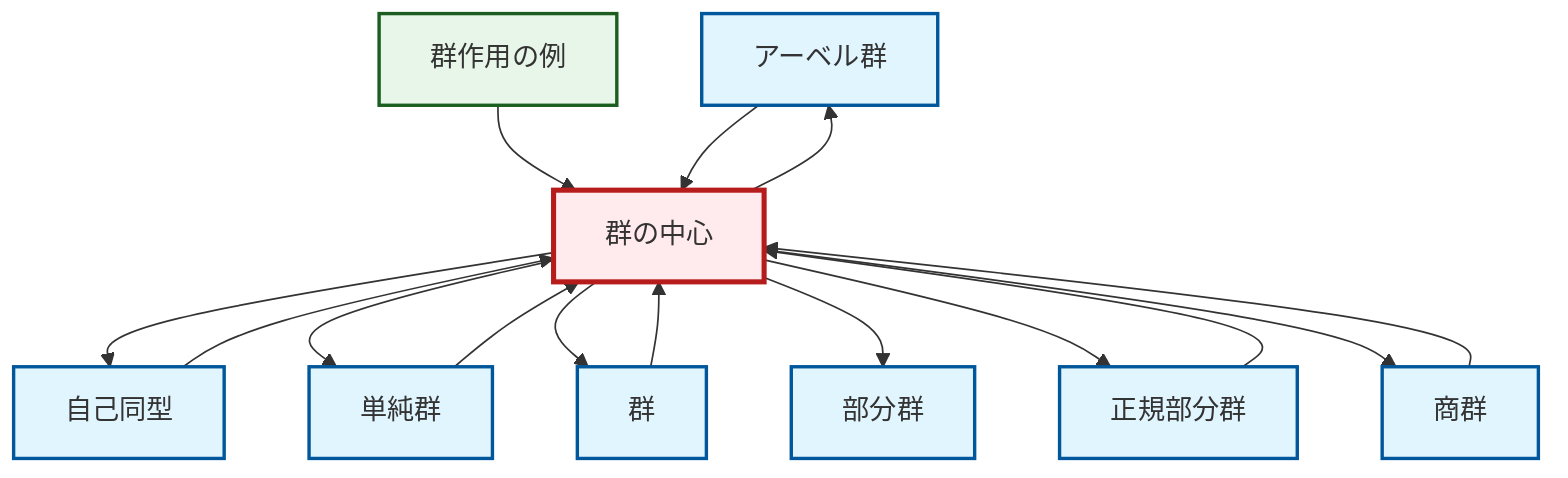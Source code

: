 graph TD
    classDef definition fill:#e1f5fe,stroke:#01579b,stroke-width:2px
    classDef theorem fill:#f3e5f5,stroke:#4a148c,stroke-width:2px
    classDef axiom fill:#fff3e0,stroke:#e65100,stroke-width:2px
    classDef example fill:#e8f5e9,stroke:#1b5e20,stroke-width:2px
    classDef current fill:#ffebee,stroke:#b71c1c,stroke-width:3px
    def-abelian-group["アーベル群"]:::definition
    def-subgroup["部分群"]:::definition
    def-quotient-group["商群"]:::definition
    def-group["群"]:::definition
    def-normal-subgroup["正規部分群"]:::definition
    def-automorphism["自己同型"]:::definition
    ex-group-action-examples["群作用の例"]:::example
    def-simple-group["単純群"]:::definition
    def-center-of-group["群の中心"]:::definition
    def-center-of-group --> def-automorphism
    ex-group-action-examples --> def-center-of-group
    def-center-of-group --> def-simple-group
    def-automorphism --> def-center-of-group
    def-center-of-group --> def-abelian-group
    def-group --> def-center-of-group
    def-center-of-group --> def-group
    def-normal-subgroup --> def-center-of-group
    def-center-of-group --> def-subgroup
    def-center-of-group --> def-normal-subgroup
    def-quotient-group --> def-center-of-group
    def-center-of-group --> def-quotient-group
    def-abelian-group --> def-center-of-group
    def-simple-group --> def-center-of-group
    class def-center-of-group current